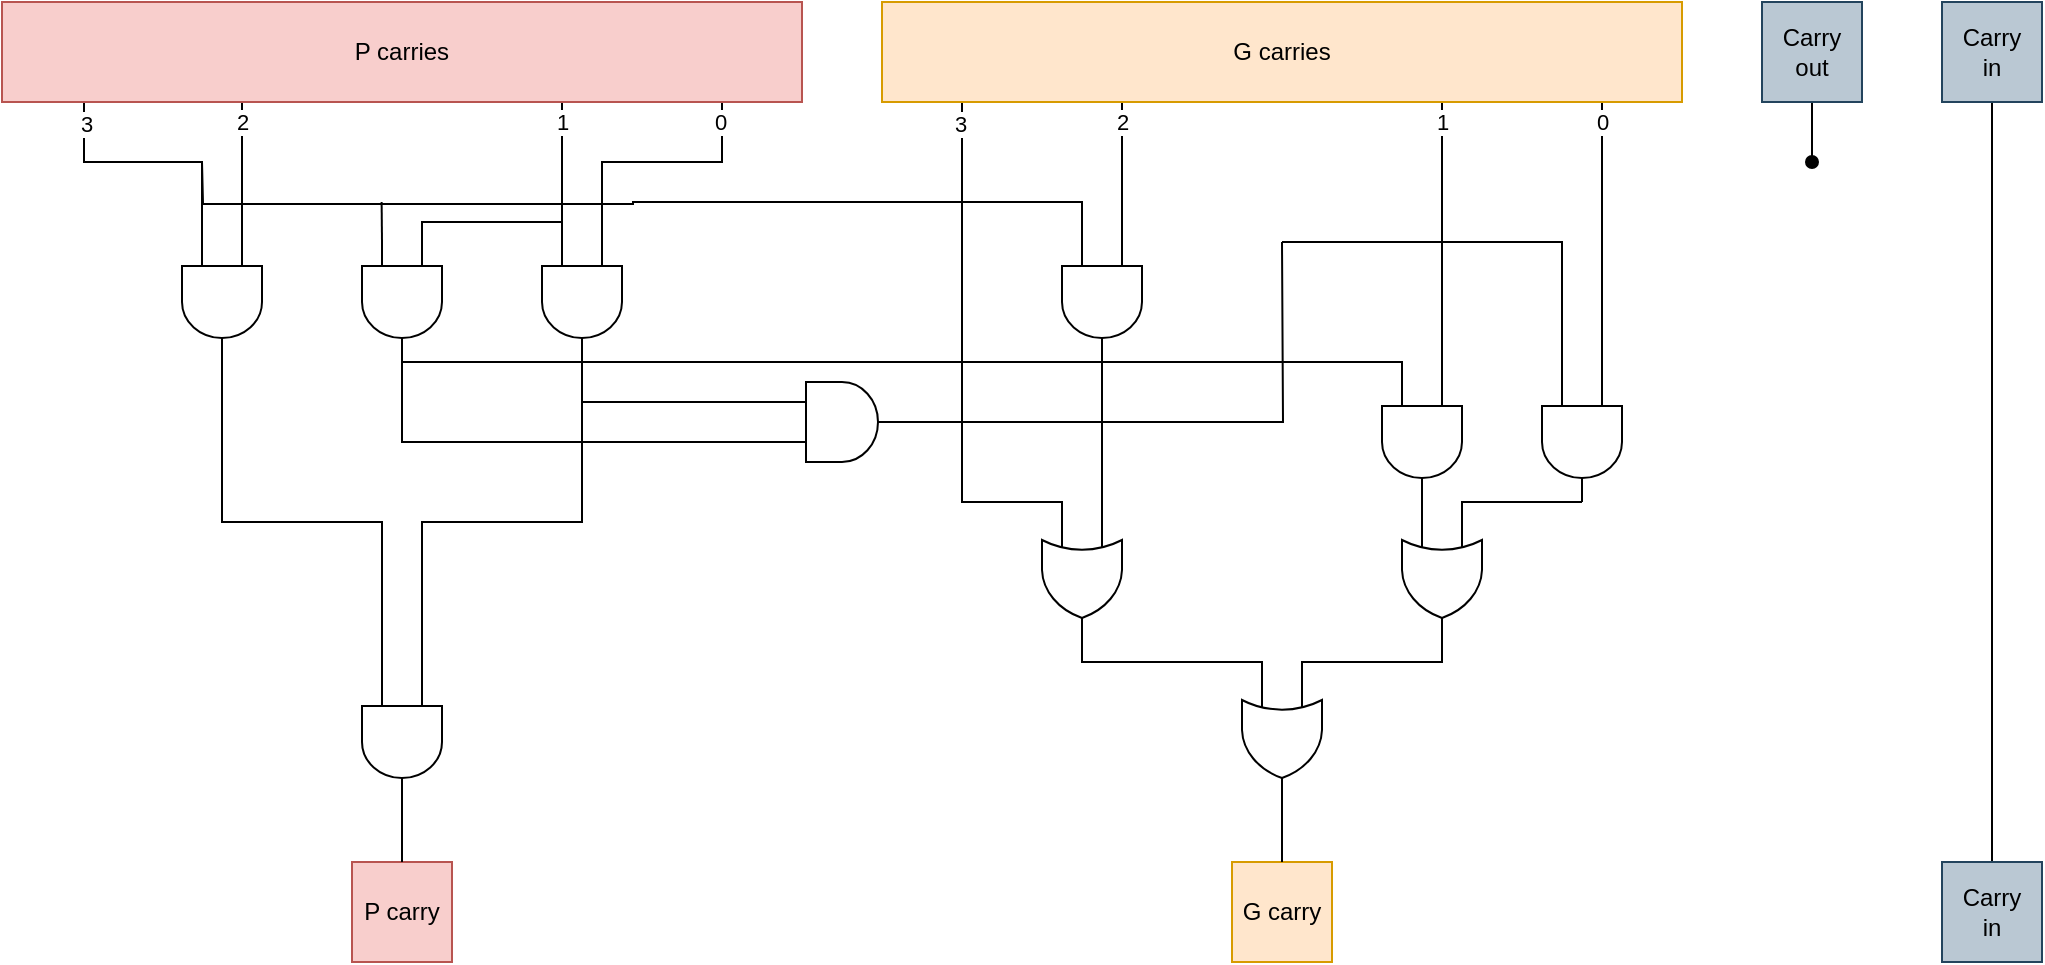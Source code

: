 <mxfile version="13.7.9" type="device"><diagram id="cWk5IYFOCSMZJWJO61ey" name="Page-1"><mxGraphModel dx="1504" dy="391" grid="1" gridSize="10" guides="1" tooltips="1" connect="1" arrows="1" fold="1" page="1" pageScale="1" pageWidth="827" pageHeight="1169" math="0" shadow="0"><root><mxCell id="0"/><mxCell id="1" parent="0"/><mxCell id="2EOJnqRpspIbKIf0SFIg-6" style="edgeStyle=orthogonalEdgeStyle;rounded=0;orthogonalLoop=1;jettySize=auto;html=1;entryX=0.5;entryY=0;entryDx=0;entryDy=0;endArrow=none;endFill=0;" parent="1" source="2EOJnqRpspIbKIf0SFIg-3" target="2EOJnqRpspIbKIf0SFIg-5" edge="1"><mxGeometry relative="1" as="geometry"/></mxCell><mxCell id="2EOJnqRpspIbKIf0SFIg-3" value="Carry&lt;br&gt;in" style="rounded=0;whiteSpace=wrap;html=1;fillColor=#bac8d3;strokeColor=#23445d;" parent="1" vertex="1"><mxGeometry x="690" y="40" width="50" height="50" as="geometry"/></mxCell><mxCell id="2EOJnqRpspIbKIf0SFIg-9" style="edgeStyle=orthogonalEdgeStyle;rounded=0;orthogonalLoop=1;jettySize=auto;html=1;endArrow=oval;endFill=1;" parent="1" source="2EOJnqRpspIbKIf0SFIg-4" edge="1"><mxGeometry relative="1" as="geometry"><mxPoint x="625" y="120" as="targetPoint"/></mxGeometry></mxCell><mxCell id="2EOJnqRpspIbKIf0SFIg-4" value="Carry&lt;br&gt;out" style="rounded=0;whiteSpace=wrap;html=1;fillColor=#bac8d3;strokeColor=#23445d;" parent="1" vertex="1"><mxGeometry x="600" y="40" width="50" height="50" as="geometry"/></mxCell><mxCell id="2EOJnqRpspIbKIf0SFIg-5" value="Carry&lt;br&gt;in" style="rounded=0;whiteSpace=wrap;html=1;fillColor=#bac8d3;strokeColor=#23445d;" parent="1" vertex="1"><mxGeometry x="690" y="470" width="50" height="50" as="geometry"/></mxCell><mxCell id="2EOJnqRpspIbKIf0SFIg-7" value="G carry" style="rounded=0;whiteSpace=wrap;html=1;fillColor=#ffe6cc;strokeColor=#d79b00;" parent="1" vertex="1"><mxGeometry x="335" y="470" width="50" height="50" as="geometry"/></mxCell><mxCell id="2EOJnqRpspIbKIf0SFIg-8" value="P carry" style="rounded=0;whiteSpace=wrap;html=1;fillColor=#f8cecc;strokeColor=#b85450;" parent="1" vertex="1"><mxGeometry x="-105" y="470" width="50" height="50" as="geometry"/></mxCell><mxCell id="2EOJnqRpspIbKIf0SFIg-19" style="edgeStyle=orthogonalEdgeStyle;rounded=0;orthogonalLoop=1;jettySize=auto;html=1;exitX=1;exitY=0.5;exitDx=0;exitDy=0;exitPerimeter=0;entryX=0;entryY=0.75;entryDx=0;entryDy=0;entryPerimeter=0;endArrow=none;endFill=0;strokeColor=#000000;" parent="1" source="2EOJnqRpspIbKIf0SFIg-10" target="2EOJnqRpspIbKIf0SFIg-17" edge="1"><mxGeometry relative="1" as="geometry"/></mxCell><mxCell id="2EOJnqRpspIbKIf0SFIg-26" style="edgeStyle=orthogonalEdgeStyle;rounded=0;orthogonalLoop=1;jettySize=auto;html=1;exitX=0;exitY=0.25;exitDx=0;exitDy=0;exitPerimeter=0;entryX=0.3;entryY=0.973;entryDx=0;entryDy=0;entryPerimeter=0;endArrow=none;endFill=0;strokeColor=#000000;" parent="1" source="2EOJnqRpspIbKIf0SFIg-10" target="2EOJnqRpspIbKIf0SFIg-1" edge="1"><mxGeometry relative="1" as="geometry"/></mxCell><mxCell id="0Ms0zsG0sHrSZ1HvdhkX-2" value="2" style="edgeLabel;html=1;align=center;verticalAlign=middle;resizable=0;points=[];" vertex="1" connectable="0" parent="2EOJnqRpspIbKIf0SFIg-26"><mxGeometry x="0.813" relative="1" as="geometry"><mxPoint y="4.68" as="offset"/></mxGeometry></mxCell><mxCell id="2EOJnqRpspIbKIf0SFIg-27" style="edgeStyle=orthogonalEdgeStyle;rounded=0;orthogonalLoop=1;jettySize=auto;html=1;exitX=0;exitY=0.75;exitDx=0;exitDy=0;exitPerimeter=0;endArrow=none;endFill=0;strokeColor=#000000;" parent="1" source="2EOJnqRpspIbKIf0SFIg-10" target="2EOJnqRpspIbKIf0SFIg-1" edge="1"><mxGeometry relative="1" as="geometry"><Array as="points"><mxPoint x="-180" y="120"/><mxPoint x="-239" y="120"/></Array></mxGeometry></mxCell><mxCell id="0Ms0zsG0sHrSZ1HvdhkX-1" value="3" style="edgeLabel;html=1;align=center;verticalAlign=middle;resizable=0;points=[];" vertex="1" connectable="0" parent="2EOJnqRpspIbKIf0SFIg-27"><mxGeometry x="0.895" y="-1" relative="1" as="geometry"><mxPoint y="3.26" as="offset"/></mxGeometry></mxCell><mxCell id="2EOJnqRpspIbKIf0SFIg-10" value="" style="verticalLabelPosition=bottom;shadow=0;dashed=0;align=center;html=1;verticalAlign=top;shape=mxgraph.electrical.logic_gates.logic_gate;operation=and;direction=south;" parent="1" vertex="1"><mxGeometry x="-190" y="160" width="40" height="60" as="geometry"/></mxCell><mxCell id="2EOJnqRpspIbKIf0SFIg-24" style="edgeStyle=orthogonalEdgeStyle;rounded=0;orthogonalLoop=1;jettySize=auto;html=1;exitX=0;exitY=0.75;exitDx=0;exitDy=0;exitPerimeter=0;entryX=0.7;entryY=0.2;entryDx=0;entryDy=0;entryPerimeter=0;endArrow=none;endFill=0;strokeColor=#000000;" parent="1" source="2EOJnqRpspIbKIf0SFIg-12" target="2EOJnqRpspIbKIf0SFIg-1" edge="1"><mxGeometry relative="1" as="geometry"/></mxCell><mxCell id="0Ms0zsG0sHrSZ1HvdhkX-4" value="1" style="edgeLabel;html=1;align=center;verticalAlign=middle;resizable=0;points=[];" vertex="1" connectable="0" parent="2EOJnqRpspIbKIf0SFIg-24"><mxGeometry x="0.195" y="-1" relative="1" as="geometry"><mxPoint x="-1" y="5.65" as="offset"/></mxGeometry></mxCell><mxCell id="2EOJnqRpspIbKIf0SFIg-25" style="edgeStyle=orthogonalEdgeStyle;rounded=0;orthogonalLoop=1;jettySize=auto;html=1;exitX=0;exitY=0.25;exitDx=0;exitDy=0;exitPerimeter=0;entryX=0.9;entryY=0.987;entryDx=0;entryDy=0;entryPerimeter=0;endArrow=none;endFill=0;strokeColor=#000000;" parent="1" source="2EOJnqRpspIbKIf0SFIg-12" target="2EOJnqRpspIbKIf0SFIg-1" edge="1"><mxGeometry relative="1" as="geometry"><Array as="points"><mxPoint x="20" y="120"/><mxPoint x="80" y="120"/></Array></mxGeometry></mxCell><mxCell id="0Ms0zsG0sHrSZ1HvdhkX-5" value="0" style="edgeLabel;html=1;align=center;verticalAlign=middle;resizable=0;points=[];" vertex="1" connectable="0" parent="2EOJnqRpspIbKIf0SFIg-25"><mxGeometry x="0.928" y="1" relative="1" as="geometry"><mxPoint y="5.97" as="offset"/></mxGeometry></mxCell><mxCell id="2EOJnqRpspIbKIf0SFIg-12" value="" style="verticalLabelPosition=bottom;shadow=0;dashed=0;align=center;html=1;verticalAlign=top;shape=mxgraph.electrical.logic_gates.logic_gate;operation=and;direction=south;" parent="1" vertex="1"><mxGeometry x="-10" y="160" width="40" height="60" as="geometry"/></mxCell><mxCell id="2EOJnqRpspIbKIf0SFIg-1" value="P carries" style="rounded=0;whiteSpace=wrap;html=1;fillColor=#f8cecc;strokeColor=#b85450;" parent="1" vertex="1"><mxGeometry x="-280" y="40" width="400" height="50" as="geometry"/></mxCell><mxCell id="2EOJnqRpspIbKIf0SFIg-20" style="edgeStyle=orthogonalEdgeStyle;rounded=0;orthogonalLoop=1;jettySize=auto;html=1;exitX=1;exitY=0.5;exitDx=0;exitDy=0;exitPerimeter=0;entryX=0.5;entryY=0;entryDx=0;entryDy=0;endArrow=none;endFill=0;strokeColor=#000000;" parent="1" source="2EOJnqRpspIbKIf0SFIg-17" target="2EOJnqRpspIbKIf0SFIg-8" edge="1"><mxGeometry relative="1" as="geometry"/></mxCell><mxCell id="2EOJnqRpspIbKIf0SFIg-21" style="edgeStyle=orthogonalEdgeStyle;rounded=0;orthogonalLoop=1;jettySize=auto;html=1;exitX=0;exitY=0.25;exitDx=0;exitDy=0;exitPerimeter=0;entryX=1;entryY=0.5;entryDx=0;entryDy=0;entryPerimeter=0;endArrow=none;endFill=0;strokeColor=#000000;" parent="1" source="2EOJnqRpspIbKIf0SFIg-17" target="2EOJnqRpspIbKIf0SFIg-12" edge="1"><mxGeometry relative="1" as="geometry"/></mxCell><mxCell id="2EOJnqRpspIbKIf0SFIg-17" value="" style="verticalLabelPosition=bottom;shadow=0;dashed=0;align=center;html=1;verticalAlign=top;shape=mxgraph.electrical.logic_gates.logic_gate;operation=and;direction=south;" parent="1" vertex="1"><mxGeometry x="-100" y="380" width="40" height="60" as="geometry"/></mxCell><mxCell id="2EOJnqRpspIbKIf0SFIg-31" style="edgeStyle=orthogonalEdgeStyle;rounded=0;orthogonalLoop=1;jettySize=auto;html=1;exitX=0;exitY=0.25;exitDx=0;exitDy=0;exitPerimeter=0;entryX=1;entryY=0.5;entryDx=0;entryDy=0;entryPerimeter=0;endArrow=none;endFill=0;strokeColor=#000000;" parent="1" source="2EOJnqRpspIbKIf0SFIg-28" target="2EOJnqRpspIbKIf0SFIg-30" edge="1"><mxGeometry relative="1" as="geometry"><Array as="points"><mxPoint x="370" y="370"/><mxPoint x="440" y="370"/></Array></mxGeometry></mxCell><mxCell id="2EOJnqRpspIbKIf0SFIg-32" style="edgeStyle=orthogonalEdgeStyle;rounded=0;orthogonalLoop=1;jettySize=auto;html=1;exitX=0;exitY=0.75;exitDx=0;exitDy=0;exitPerimeter=0;entryX=1;entryY=0.5;entryDx=0;entryDy=0;entryPerimeter=0;endArrow=none;endFill=0;strokeColor=#000000;" parent="1" source="2EOJnqRpspIbKIf0SFIg-28" target="2EOJnqRpspIbKIf0SFIg-29" edge="1"><mxGeometry relative="1" as="geometry"><Array as="points"><mxPoint x="350" y="370"/><mxPoint x="260" y="370"/></Array></mxGeometry></mxCell><mxCell id="2EOJnqRpspIbKIf0SFIg-57" style="edgeStyle=orthogonalEdgeStyle;rounded=0;orthogonalLoop=1;jettySize=auto;html=1;exitX=1;exitY=0.5;exitDx=0;exitDy=0;exitPerimeter=0;entryX=0.5;entryY=0;entryDx=0;entryDy=0;endArrow=none;endFill=0;strokeColor=#000000;" parent="1" source="2EOJnqRpspIbKIf0SFIg-28" target="2EOJnqRpspIbKIf0SFIg-7" edge="1"><mxGeometry relative="1" as="geometry"/></mxCell><mxCell id="2EOJnqRpspIbKIf0SFIg-28" value="" style="verticalLabelPosition=bottom;shadow=0;dashed=0;align=center;html=1;verticalAlign=top;shape=mxgraph.electrical.logic_gates.logic_gate;operation=or;direction=south;" parent="1" vertex="1"><mxGeometry x="340" y="380" width="40" height="60" as="geometry"/></mxCell><mxCell id="2EOJnqRpspIbKIf0SFIg-33" style="edgeStyle=orthogonalEdgeStyle;rounded=0;orthogonalLoop=1;jettySize=auto;html=1;exitX=0;exitY=0.75;exitDx=0;exitDy=0;exitPerimeter=0;endArrow=none;endFill=0;strokeColor=#000000;" parent="1" source="2EOJnqRpspIbKIf0SFIg-29" target="2EOJnqRpspIbKIf0SFIg-2" edge="1"><mxGeometry relative="1" as="geometry"><Array as="points"><mxPoint x="250" y="290"/><mxPoint x="200" y="290"/></Array></mxGeometry></mxCell><mxCell id="0Ms0zsG0sHrSZ1HvdhkX-6" value="3" style="edgeLabel;html=1;align=center;verticalAlign=middle;resizable=0;points=[];" vertex="1" connectable="0" parent="2EOJnqRpspIbKIf0SFIg-33"><mxGeometry x="0.967" y="1" relative="1" as="geometry"><mxPoint y="5.81" as="offset"/></mxGeometry></mxCell><mxCell id="2EOJnqRpspIbKIf0SFIg-29" value="" style="verticalLabelPosition=bottom;shadow=0;dashed=0;align=center;html=1;verticalAlign=top;shape=mxgraph.electrical.logic_gates.logic_gate;operation=or;direction=south;" parent="1" vertex="1"><mxGeometry x="240" y="300" width="40" height="60" as="geometry"/></mxCell><mxCell id="2EOJnqRpspIbKIf0SFIg-30" value="" style="verticalLabelPosition=bottom;shadow=0;dashed=0;align=center;html=1;verticalAlign=top;shape=mxgraph.electrical.logic_gates.logic_gate;operation=or;direction=south;" parent="1" vertex="1"><mxGeometry x="420" y="300" width="40" height="60" as="geometry"/></mxCell><mxCell id="2EOJnqRpspIbKIf0SFIg-36" style="edgeStyle=orthogonalEdgeStyle;rounded=0;orthogonalLoop=1;jettySize=auto;html=1;exitX=0;exitY=0.25;exitDx=0;exitDy=0;exitPerimeter=0;entryX=0.302;entryY=0.991;entryDx=0;entryDy=0;entryPerimeter=0;endArrow=none;endFill=0;strokeColor=#000000;" parent="1" source="2EOJnqRpspIbKIf0SFIg-35" target="2EOJnqRpspIbKIf0SFIg-2" edge="1"><mxGeometry relative="1" as="geometry"><Array as="points"><mxPoint x="280" y="60"/><mxPoint x="281" y="60"/></Array></mxGeometry></mxCell><mxCell id="0Ms0zsG0sHrSZ1HvdhkX-7" value="2" style="edgeLabel;html=1;align=center;verticalAlign=middle;resizable=0;points=[];" vertex="1" connectable="0" parent="2EOJnqRpspIbKIf0SFIg-36"><mxGeometry x="0.033" relative="1" as="geometry"><mxPoint y="7.42" as="offset"/></mxGeometry></mxCell><mxCell id="2EOJnqRpspIbKIf0SFIg-37" style="edgeStyle=orthogonalEdgeStyle;rounded=0;orthogonalLoop=1;jettySize=auto;html=1;exitX=1;exitY=0.5;exitDx=0;exitDy=0;exitPerimeter=0;entryX=0;entryY=0.25;entryDx=0;entryDy=0;entryPerimeter=0;endArrow=none;endFill=0;strokeColor=#000000;" parent="1" source="2EOJnqRpspIbKIf0SFIg-35" target="2EOJnqRpspIbKIf0SFIg-29" edge="1"><mxGeometry relative="1" as="geometry"/></mxCell><mxCell id="2EOJnqRpspIbKIf0SFIg-38" style="edgeStyle=orthogonalEdgeStyle;rounded=0;orthogonalLoop=1;jettySize=auto;html=1;exitX=0;exitY=0.75;exitDx=0;exitDy=0;exitPerimeter=0;endArrow=none;endFill=0;strokeColor=#000000;" parent="1" source="2EOJnqRpspIbKIf0SFIg-35" edge="1"><mxGeometry relative="1" as="geometry"><mxPoint x="-180" y="120" as="targetPoint"/></mxGeometry></mxCell><mxCell id="2EOJnqRpspIbKIf0SFIg-35" value="" style="verticalLabelPosition=bottom;shadow=0;dashed=0;align=center;html=1;verticalAlign=top;shape=mxgraph.electrical.logic_gates.logic_gate;operation=and;direction=south;" parent="1" vertex="1"><mxGeometry x="250" y="160" width="40" height="60" as="geometry"/></mxCell><mxCell id="2EOJnqRpspIbKIf0SFIg-41" style="edgeStyle=orthogonalEdgeStyle;rounded=0;orthogonalLoop=1;jettySize=auto;html=1;exitX=0;exitY=0.25;exitDx=0;exitDy=0;exitPerimeter=0;endArrow=none;endFill=0;strokeColor=#000000;" parent="1" source="2EOJnqRpspIbKIf0SFIg-40" edge="1"><mxGeometry relative="1" as="geometry"><mxPoint y="150" as="targetPoint"/><Array as="points"><mxPoint x="-70" y="150"/></Array></mxGeometry></mxCell><mxCell id="2EOJnqRpspIbKIf0SFIg-42" style="edgeStyle=orthogonalEdgeStyle;rounded=0;orthogonalLoop=1;jettySize=auto;html=1;exitX=0;exitY=0.75;exitDx=0;exitDy=0;exitPerimeter=0;endArrow=none;endFill=0;strokeColor=#000000;" parent="1" source="2EOJnqRpspIbKIf0SFIg-40" edge="1"><mxGeometry relative="1" as="geometry"><mxPoint x="-90.19" y="140" as="targetPoint"/></mxGeometry></mxCell><mxCell id="2EOJnqRpspIbKIf0SFIg-40" value="" style="verticalLabelPosition=bottom;shadow=0;dashed=0;align=center;html=1;verticalAlign=top;shape=mxgraph.electrical.logic_gates.logic_gate;operation=and;direction=south;" parent="1" vertex="1"><mxGeometry x="-100" y="160" width="40" height="60" as="geometry"/></mxCell><mxCell id="2EOJnqRpspIbKIf0SFIg-45" style="edgeStyle=orthogonalEdgeStyle;rounded=0;orthogonalLoop=1;jettySize=auto;html=1;exitX=0;exitY=0.75;exitDx=0;exitDy=0;exitPerimeter=0;entryX=1;entryY=0.5;entryDx=0;entryDy=0;entryPerimeter=0;endArrow=none;endFill=0;strokeColor=#000000;" parent="1" source="2EOJnqRpspIbKIf0SFIg-44" target="2EOJnqRpspIbKIf0SFIg-40" edge="1"><mxGeometry relative="1" as="geometry"/></mxCell><mxCell id="2EOJnqRpspIbKIf0SFIg-46" style="edgeStyle=orthogonalEdgeStyle;rounded=0;orthogonalLoop=1;jettySize=auto;html=1;exitX=0;exitY=0.25;exitDx=0;exitDy=0;exitPerimeter=0;endArrow=none;endFill=0;strokeColor=#000000;" parent="1" source="2EOJnqRpspIbKIf0SFIg-44" edge="1"><mxGeometry relative="1" as="geometry"><mxPoint x="10" y="240" as="targetPoint"/><Array as="points"><mxPoint x="10" y="240"/></Array></mxGeometry></mxCell><mxCell id="2EOJnqRpspIbKIf0SFIg-54" style="edgeStyle=orthogonalEdgeStyle;rounded=0;orthogonalLoop=1;jettySize=auto;html=1;exitX=1;exitY=0.5;exitDx=0;exitDy=0;exitPerimeter=0;endArrow=none;endFill=0;strokeColor=#000000;" parent="1" source="2EOJnqRpspIbKIf0SFIg-44" edge="1"><mxGeometry relative="1" as="geometry"><mxPoint x="360" y="160" as="targetPoint"/></mxGeometry></mxCell><mxCell id="2EOJnqRpspIbKIf0SFIg-44" value="" style="verticalLabelPosition=bottom;shadow=0;dashed=0;align=center;html=1;verticalAlign=top;shape=mxgraph.electrical.logic_gates.logic_gate;operation=and;direction=east;" parent="1" vertex="1"><mxGeometry x="110" y="230" width="60" height="40" as="geometry"/></mxCell><mxCell id="2EOJnqRpspIbKIf0SFIg-48" style="edgeStyle=orthogonalEdgeStyle;rounded=0;orthogonalLoop=1;jettySize=auto;html=1;exitX=0;exitY=0.75;exitDx=0;exitDy=0;exitPerimeter=0;endArrow=none;endFill=0;strokeColor=#000000;" parent="1" source="2EOJnqRpspIbKIf0SFIg-47" edge="1"><mxGeometry relative="1" as="geometry"><mxPoint x="-80" y="220" as="targetPoint"/><Array as="points"><mxPoint x="420" y="220"/></Array></mxGeometry></mxCell><mxCell id="2EOJnqRpspIbKIf0SFIg-50" style="edgeStyle=orthogonalEdgeStyle;rounded=0;orthogonalLoop=1;jettySize=auto;html=1;exitX=0;exitY=0.25;exitDx=0;exitDy=0;exitPerimeter=0;entryX=0.7;entryY=1.011;entryDx=0;entryDy=0;entryPerimeter=0;endArrow=none;endFill=0;strokeColor=#000000;" parent="1" source="2EOJnqRpspIbKIf0SFIg-47" target="2EOJnqRpspIbKIf0SFIg-2" edge="1"><mxGeometry relative="1" as="geometry"/></mxCell><mxCell id="0Ms0zsG0sHrSZ1HvdhkX-8" value="1" style="edgeLabel;html=1;align=center;verticalAlign=middle;resizable=0;points=[];" vertex="1" connectable="0" parent="2EOJnqRpspIbKIf0SFIg-50"><mxGeometry x="0.951" relative="1" as="geometry"><mxPoint y="6.13" as="offset"/></mxGeometry></mxCell><mxCell id="2EOJnqRpspIbKIf0SFIg-51" style="edgeStyle=orthogonalEdgeStyle;rounded=0;orthogonalLoop=1;jettySize=auto;html=1;exitX=1;exitY=0.5;exitDx=0;exitDy=0;exitPerimeter=0;entryX=0;entryY=0.75;entryDx=0;entryDy=0;entryPerimeter=0;endArrow=none;endFill=0;strokeColor=#000000;" parent="1" source="2EOJnqRpspIbKIf0SFIg-47" target="2EOJnqRpspIbKIf0SFIg-30" edge="1"><mxGeometry relative="1" as="geometry"/></mxCell><mxCell id="2EOJnqRpspIbKIf0SFIg-47" value="" style="verticalLabelPosition=bottom;shadow=0;dashed=0;align=center;html=1;verticalAlign=top;shape=mxgraph.electrical.logic_gates.logic_gate;operation=and;direction=south;" parent="1" vertex="1"><mxGeometry x="410" y="230" width="40" height="60" as="geometry"/></mxCell><mxCell id="2EOJnqRpspIbKIf0SFIg-53" style="edgeStyle=orthogonalEdgeStyle;rounded=0;orthogonalLoop=1;jettySize=auto;html=1;exitX=1;exitY=0.5;exitDx=0;exitDy=0;exitPerimeter=0;entryX=0;entryY=0.25;entryDx=0;entryDy=0;entryPerimeter=0;endArrow=none;endFill=0;strokeColor=#000000;" parent="1" source="2EOJnqRpspIbKIf0SFIg-52" target="2EOJnqRpspIbKIf0SFIg-30" edge="1"><mxGeometry relative="1" as="geometry"><Array as="points"><mxPoint x="450" y="290"/></Array></mxGeometry></mxCell><mxCell id="2EOJnqRpspIbKIf0SFIg-55" style="edgeStyle=orthogonalEdgeStyle;rounded=0;orthogonalLoop=1;jettySize=auto;html=1;exitX=0;exitY=0.75;exitDx=0;exitDy=0;exitPerimeter=0;endArrow=none;endFill=0;strokeColor=#000000;" parent="1" source="2EOJnqRpspIbKIf0SFIg-52" edge="1"><mxGeometry relative="1" as="geometry"><mxPoint x="360" y="160" as="targetPoint"/><Array as="points"><mxPoint x="500" y="160"/></Array></mxGeometry></mxCell><mxCell id="2EOJnqRpspIbKIf0SFIg-56" style="edgeStyle=orthogonalEdgeStyle;rounded=0;orthogonalLoop=1;jettySize=auto;html=1;exitX=0;exitY=0.25;exitDx=0;exitDy=0;exitPerimeter=0;entryX=0.9;entryY=0.975;entryDx=0;entryDy=0;entryPerimeter=0;endArrow=none;endFill=0;strokeColor=#000000;" parent="1" source="2EOJnqRpspIbKIf0SFIg-52" target="2EOJnqRpspIbKIf0SFIg-2" edge="1"><mxGeometry relative="1" as="geometry"/></mxCell><mxCell id="0Ms0zsG0sHrSZ1HvdhkX-9" value="0" style="edgeLabel;html=1;align=center;verticalAlign=middle;resizable=0;points=[];" vertex="1" connectable="0" parent="2EOJnqRpspIbKIf0SFIg-56"><mxGeometry x="0.931" y="-1" relative="1" as="geometry"><mxPoint x="-1" y="6.45" as="offset"/></mxGeometry></mxCell><mxCell id="2EOJnqRpspIbKIf0SFIg-52" value="" style="verticalLabelPosition=bottom;shadow=0;dashed=0;align=center;html=1;verticalAlign=top;shape=mxgraph.electrical.logic_gates.logic_gate;operation=and;direction=south;" parent="1" vertex="1"><mxGeometry x="490" y="230" width="40" height="60" as="geometry"/></mxCell><mxCell id="2EOJnqRpspIbKIf0SFIg-2" value="G carries" style="rounded=0;whiteSpace=wrap;html=1;fillColor=#ffe6cc;strokeColor=#d79b00;" parent="1" vertex="1"><mxGeometry x="160" y="40" width="400" height="50" as="geometry"/></mxCell></root></mxGraphModel></diagram></mxfile>